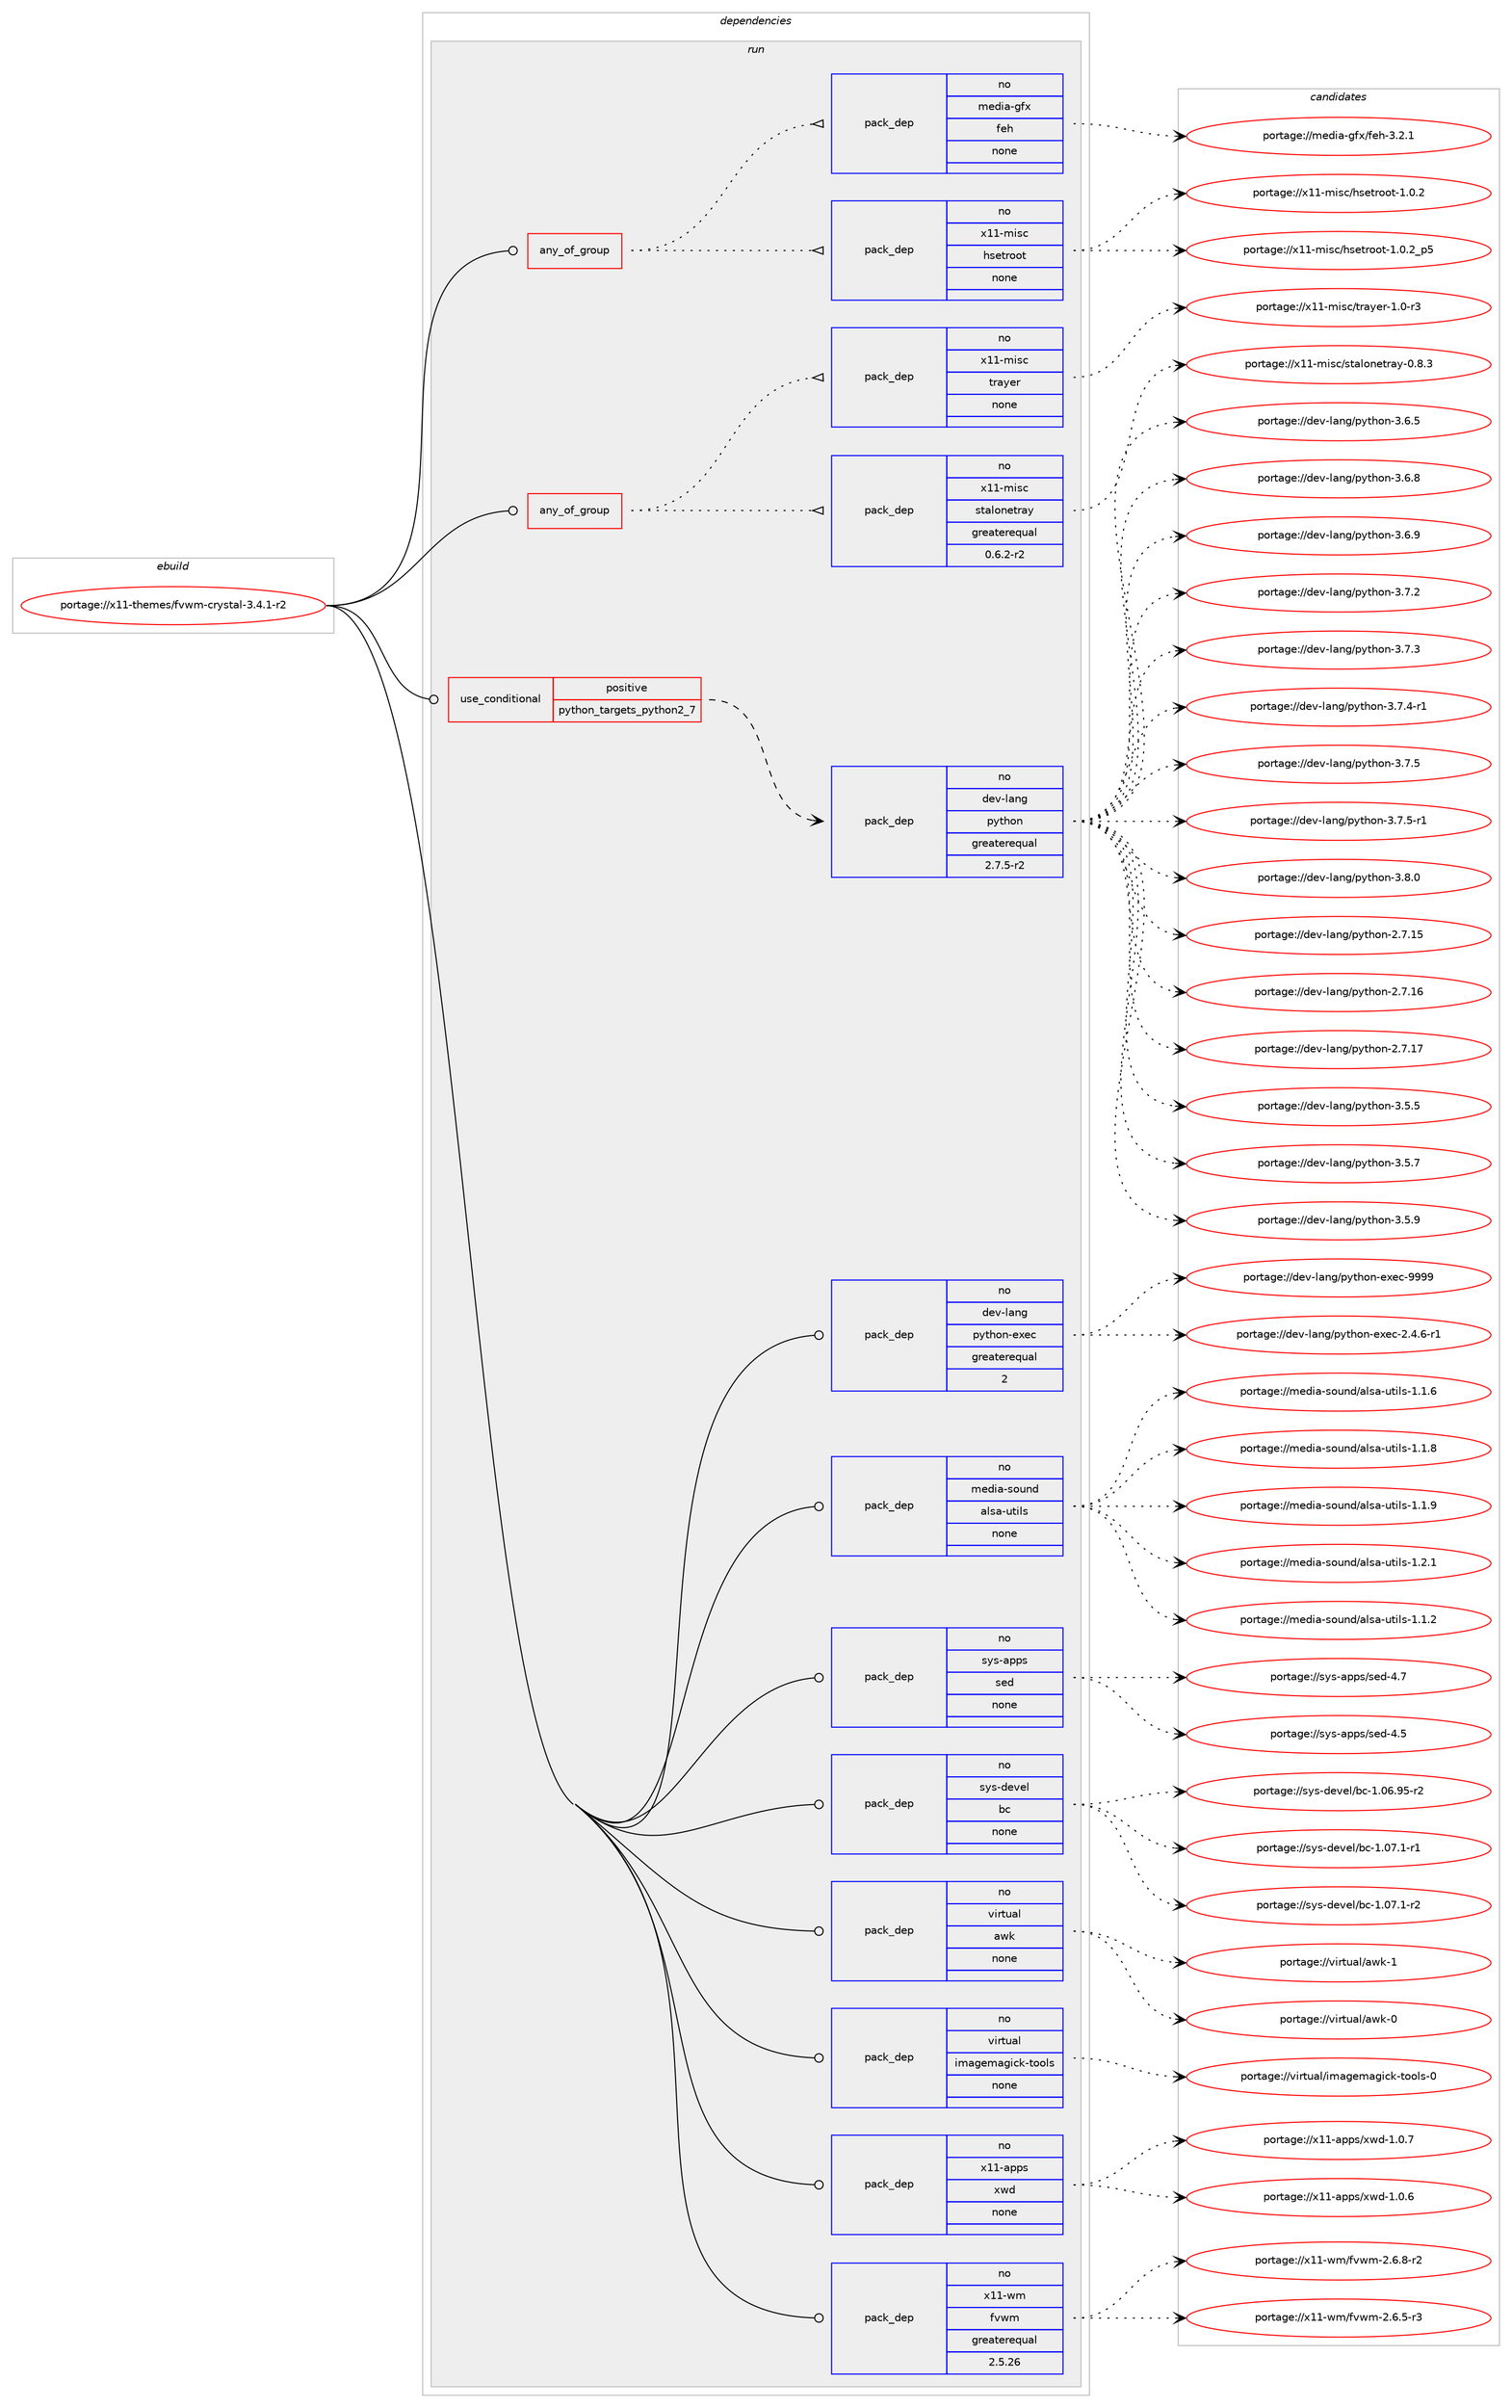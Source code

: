 digraph prolog {

# *************
# Graph options
# *************

newrank=true;
concentrate=true;
compound=true;
graph [rankdir=LR,fontname=Helvetica,fontsize=10,ranksep=1.5];#, ranksep=2.5, nodesep=0.2];
edge  [arrowhead=vee];
node  [fontname=Helvetica,fontsize=10];

# **********
# The ebuild
# **********

subgraph cluster_leftcol {
color=gray;
rank=same;
label=<<i>ebuild</i>>;
id [label="portage://x11-themes/fvwm-crystal-3.4.1-r2", color=red, width=4, href="../x11-themes/fvwm-crystal-3.4.1-r2.svg"];
}

# ****************
# The dependencies
# ****************

subgraph cluster_midcol {
color=gray;
label=<<i>dependencies</i>>;
subgraph cluster_compile {
fillcolor="#eeeeee";
style=filled;
label=<<i>compile</i>>;
}
subgraph cluster_compileandrun {
fillcolor="#eeeeee";
style=filled;
label=<<i>compile and run</i>>;
}
subgraph cluster_run {
fillcolor="#eeeeee";
style=filled;
label=<<i>run</i>>;
subgraph any7988 {
dependency458117 [label=<<TABLE BORDER="0" CELLBORDER="1" CELLSPACING="0" CELLPADDING="4"><TR><TD CELLPADDING="10">any_of_group</TD></TR></TABLE>>, shape=none, color=red];subgraph pack340827 {
dependency458118 [label=<<TABLE BORDER="0" CELLBORDER="1" CELLSPACING="0" CELLPADDING="4" WIDTH="220"><TR><TD ROWSPAN="6" CELLPADDING="30">pack_dep</TD></TR><TR><TD WIDTH="110">no</TD></TR><TR><TD>x11-misc</TD></TR><TR><TD>hsetroot</TD></TR><TR><TD>none</TD></TR><TR><TD></TD></TR></TABLE>>, shape=none, color=blue];
}
dependency458117:e -> dependency458118:w [weight=20,style="dotted",arrowhead="oinv"];
subgraph pack340828 {
dependency458119 [label=<<TABLE BORDER="0" CELLBORDER="1" CELLSPACING="0" CELLPADDING="4" WIDTH="220"><TR><TD ROWSPAN="6" CELLPADDING="30">pack_dep</TD></TR><TR><TD WIDTH="110">no</TD></TR><TR><TD>media-gfx</TD></TR><TR><TD>feh</TD></TR><TR><TD>none</TD></TR><TR><TD></TD></TR></TABLE>>, shape=none, color=blue];
}
dependency458117:e -> dependency458119:w [weight=20,style="dotted",arrowhead="oinv"];
}
id:e -> dependency458117:w [weight=20,style="solid",arrowhead="odot"];
subgraph any7989 {
dependency458120 [label=<<TABLE BORDER="0" CELLBORDER="1" CELLSPACING="0" CELLPADDING="4"><TR><TD CELLPADDING="10">any_of_group</TD></TR></TABLE>>, shape=none, color=red];subgraph pack340829 {
dependency458121 [label=<<TABLE BORDER="0" CELLBORDER="1" CELLSPACING="0" CELLPADDING="4" WIDTH="220"><TR><TD ROWSPAN="6" CELLPADDING="30">pack_dep</TD></TR><TR><TD WIDTH="110">no</TD></TR><TR><TD>x11-misc</TD></TR><TR><TD>stalonetray</TD></TR><TR><TD>greaterequal</TD></TR><TR><TD>0.6.2-r2</TD></TR></TABLE>>, shape=none, color=blue];
}
dependency458120:e -> dependency458121:w [weight=20,style="dotted",arrowhead="oinv"];
subgraph pack340830 {
dependency458122 [label=<<TABLE BORDER="0" CELLBORDER="1" CELLSPACING="0" CELLPADDING="4" WIDTH="220"><TR><TD ROWSPAN="6" CELLPADDING="30">pack_dep</TD></TR><TR><TD WIDTH="110">no</TD></TR><TR><TD>x11-misc</TD></TR><TR><TD>trayer</TD></TR><TR><TD>none</TD></TR><TR><TD></TD></TR></TABLE>>, shape=none, color=blue];
}
dependency458120:e -> dependency458122:w [weight=20,style="dotted",arrowhead="oinv"];
}
id:e -> dependency458120:w [weight=20,style="solid",arrowhead="odot"];
subgraph cond109008 {
dependency458123 [label=<<TABLE BORDER="0" CELLBORDER="1" CELLSPACING="0" CELLPADDING="4"><TR><TD ROWSPAN="3" CELLPADDING="10">use_conditional</TD></TR><TR><TD>positive</TD></TR><TR><TD>python_targets_python2_7</TD></TR></TABLE>>, shape=none, color=red];
subgraph pack340831 {
dependency458124 [label=<<TABLE BORDER="0" CELLBORDER="1" CELLSPACING="0" CELLPADDING="4" WIDTH="220"><TR><TD ROWSPAN="6" CELLPADDING="30">pack_dep</TD></TR><TR><TD WIDTH="110">no</TD></TR><TR><TD>dev-lang</TD></TR><TR><TD>python</TD></TR><TR><TD>greaterequal</TD></TR><TR><TD>2.7.5-r2</TD></TR></TABLE>>, shape=none, color=blue];
}
dependency458123:e -> dependency458124:w [weight=20,style="dashed",arrowhead="vee"];
}
id:e -> dependency458123:w [weight=20,style="solid",arrowhead="odot"];
subgraph pack340832 {
dependency458125 [label=<<TABLE BORDER="0" CELLBORDER="1" CELLSPACING="0" CELLPADDING="4" WIDTH="220"><TR><TD ROWSPAN="6" CELLPADDING="30">pack_dep</TD></TR><TR><TD WIDTH="110">no</TD></TR><TR><TD>dev-lang</TD></TR><TR><TD>python-exec</TD></TR><TR><TD>greaterequal</TD></TR><TR><TD>2</TD></TR></TABLE>>, shape=none, color=blue];
}
id:e -> dependency458125:w [weight=20,style="solid",arrowhead="odot"];
subgraph pack340833 {
dependency458126 [label=<<TABLE BORDER="0" CELLBORDER="1" CELLSPACING="0" CELLPADDING="4" WIDTH="220"><TR><TD ROWSPAN="6" CELLPADDING="30">pack_dep</TD></TR><TR><TD WIDTH="110">no</TD></TR><TR><TD>media-sound</TD></TR><TR><TD>alsa-utils</TD></TR><TR><TD>none</TD></TR><TR><TD></TD></TR></TABLE>>, shape=none, color=blue];
}
id:e -> dependency458126:w [weight=20,style="solid",arrowhead="odot"];
subgraph pack340834 {
dependency458127 [label=<<TABLE BORDER="0" CELLBORDER="1" CELLSPACING="0" CELLPADDING="4" WIDTH="220"><TR><TD ROWSPAN="6" CELLPADDING="30">pack_dep</TD></TR><TR><TD WIDTH="110">no</TD></TR><TR><TD>sys-apps</TD></TR><TR><TD>sed</TD></TR><TR><TD>none</TD></TR><TR><TD></TD></TR></TABLE>>, shape=none, color=blue];
}
id:e -> dependency458127:w [weight=20,style="solid",arrowhead="odot"];
subgraph pack340835 {
dependency458128 [label=<<TABLE BORDER="0" CELLBORDER="1" CELLSPACING="0" CELLPADDING="4" WIDTH="220"><TR><TD ROWSPAN="6" CELLPADDING="30">pack_dep</TD></TR><TR><TD WIDTH="110">no</TD></TR><TR><TD>sys-devel</TD></TR><TR><TD>bc</TD></TR><TR><TD>none</TD></TR><TR><TD></TD></TR></TABLE>>, shape=none, color=blue];
}
id:e -> dependency458128:w [weight=20,style="solid",arrowhead="odot"];
subgraph pack340836 {
dependency458129 [label=<<TABLE BORDER="0" CELLBORDER="1" CELLSPACING="0" CELLPADDING="4" WIDTH="220"><TR><TD ROWSPAN="6" CELLPADDING="30">pack_dep</TD></TR><TR><TD WIDTH="110">no</TD></TR><TR><TD>virtual</TD></TR><TR><TD>awk</TD></TR><TR><TD>none</TD></TR><TR><TD></TD></TR></TABLE>>, shape=none, color=blue];
}
id:e -> dependency458129:w [weight=20,style="solid",arrowhead="odot"];
subgraph pack340837 {
dependency458130 [label=<<TABLE BORDER="0" CELLBORDER="1" CELLSPACING="0" CELLPADDING="4" WIDTH="220"><TR><TD ROWSPAN="6" CELLPADDING="30">pack_dep</TD></TR><TR><TD WIDTH="110">no</TD></TR><TR><TD>virtual</TD></TR><TR><TD>imagemagick-tools</TD></TR><TR><TD>none</TD></TR><TR><TD></TD></TR></TABLE>>, shape=none, color=blue];
}
id:e -> dependency458130:w [weight=20,style="solid",arrowhead="odot"];
subgraph pack340838 {
dependency458131 [label=<<TABLE BORDER="0" CELLBORDER="1" CELLSPACING="0" CELLPADDING="4" WIDTH="220"><TR><TD ROWSPAN="6" CELLPADDING="30">pack_dep</TD></TR><TR><TD WIDTH="110">no</TD></TR><TR><TD>x11-apps</TD></TR><TR><TD>xwd</TD></TR><TR><TD>none</TD></TR><TR><TD></TD></TR></TABLE>>, shape=none, color=blue];
}
id:e -> dependency458131:w [weight=20,style="solid",arrowhead="odot"];
subgraph pack340839 {
dependency458132 [label=<<TABLE BORDER="0" CELLBORDER="1" CELLSPACING="0" CELLPADDING="4" WIDTH="220"><TR><TD ROWSPAN="6" CELLPADDING="30">pack_dep</TD></TR><TR><TD WIDTH="110">no</TD></TR><TR><TD>x11-wm</TD></TR><TR><TD>fvwm</TD></TR><TR><TD>greaterequal</TD></TR><TR><TD>2.5.26</TD></TR></TABLE>>, shape=none, color=blue];
}
id:e -> dependency458132:w [weight=20,style="solid",arrowhead="odot"];
}
}

# **************
# The candidates
# **************

subgraph cluster_choices {
rank=same;
color=gray;
label=<<i>candidates</i>>;

subgraph choice340827 {
color=black;
nodesep=1;
choiceportage1204949451091051159947104115101116114111111116454946484650 [label="portage://x11-misc/hsetroot-1.0.2", color=red, width=4,href="../x11-misc/hsetroot-1.0.2.svg"];
choiceportage12049494510910511599471041151011161141111111164549464846509511253 [label="portage://x11-misc/hsetroot-1.0.2_p5", color=red, width=4,href="../x11-misc/hsetroot-1.0.2_p5.svg"];
dependency458118:e -> choiceportage1204949451091051159947104115101116114111111116454946484650:w [style=dotted,weight="100"];
dependency458118:e -> choiceportage12049494510910511599471041151011161141111111164549464846509511253:w [style=dotted,weight="100"];
}
subgraph choice340828 {
color=black;
nodesep=1;
choiceportage109101100105974510310212047102101104455146504649 [label="portage://media-gfx/feh-3.2.1", color=red, width=4,href="../media-gfx/feh-3.2.1.svg"];
dependency458119:e -> choiceportage109101100105974510310212047102101104455146504649:w [style=dotted,weight="100"];
}
subgraph choice340829 {
color=black;
nodesep=1;
choiceportage12049494510910511599471151169710811111010111611497121454846564651 [label="portage://x11-misc/stalonetray-0.8.3", color=red, width=4,href="../x11-misc/stalonetray-0.8.3.svg"];
dependency458121:e -> choiceportage12049494510910511599471151169710811111010111611497121454846564651:w [style=dotted,weight="100"];
}
subgraph choice340830 {
color=black;
nodesep=1;
choiceportage120494945109105115994711611497121101114454946484511451 [label="portage://x11-misc/trayer-1.0-r3", color=red, width=4,href="../x11-misc/trayer-1.0-r3.svg"];
dependency458122:e -> choiceportage120494945109105115994711611497121101114454946484511451:w [style=dotted,weight="100"];
}
subgraph choice340831 {
color=black;
nodesep=1;
choiceportage10010111845108971101034711212111610411111045504655464953 [label="portage://dev-lang/python-2.7.15", color=red, width=4,href="../dev-lang/python-2.7.15.svg"];
choiceportage10010111845108971101034711212111610411111045504655464954 [label="portage://dev-lang/python-2.7.16", color=red, width=4,href="../dev-lang/python-2.7.16.svg"];
choiceportage10010111845108971101034711212111610411111045504655464955 [label="portage://dev-lang/python-2.7.17", color=red, width=4,href="../dev-lang/python-2.7.17.svg"];
choiceportage100101118451089711010347112121116104111110455146534653 [label="portage://dev-lang/python-3.5.5", color=red, width=4,href="../dev-lang/python-3.5.5.svg"];
choiceportage100101118451089711010347112121116104111110455146534655 [label="portage://dev-lang/python-3.5.7", color=red, width=4,href="../dev-lang/python-3.5.7.svg"];
choiceportage100101118451089711010347112121116104111110455146534657 [label="portage://dev-lang/python-3.5.9", color=red, width=4,href="../dev-lang/python-3.5.9.svg"];
choiceportage100101118451089711010347112121116104111110455146544653 [label="portage://dev-lang/python-3.6.5", color=red, width=4,href="../dev-lang/python-3.6.5.svg"];
choiceportage100101118451089711010347112121116104111110455146544656 [label="portage://dev-lang/python-3.6.8", color=red, width=4,href="../dev-lang/python-3.6.8.svg"];
choiceportage100101118451089711010347112121116104111110455146544657 [label="portage://dev-lang/python-3.6.9", color=red, width=4,href="../dev-lang/python-3.6.9.svg"];
choiceportage100101118451089711010347112121116104111110455146554650 [label="portage://dev-lang/python-3.7.2", color=red, width=4,href="../dev-lang/python-3.7.2.svg"];
choiceportage100101118451089711010347112121116104111110455146554651 [label="portage://dev-lang/python-3.7.3", color=red, width=4,href="../dev-lang/python-3.7.3.svg"];
choiceportage1001011184510897110103471121211161041111104551465546524511449 [label="portage://dev-lang/python-3.7.4-r1", color=red, width=4,href="../dev-lang/python-3.7.4-r1.svg"];
choiceportage100101118451089711010347112121116104111110455146554653 [label="portage://dev-lang/python-3.7.5", color=red, width=4,href="../dev-lang/python-3.7.5.svg"];
choiceportage1001011184510897110103471121211161041111104551465546534511449 [label="portage://dev-lang/python-3.7.5-r1", color=red, width=4,href="../dev-lang/python-3.7.5-r1.svg"];
choiceportage100101118451089711010347112121116104111110455146564648 [label="portage://dev-lang/python-3.8.0", color=red, width=4,href="../dev-lang/python-3.8.0.svg"];
dependency458124:e -> choiceportage10010111845108971101034711212111610411111045504655464953:w [style=dotted,weight="100"];
dependency458124:e -> choiceportage10010111845108971101034711212111610411111045504655464954:w [style=dotted,weight="100"];
dependency458124:e -> choiceportage10010111845108971101034711212111610411111045504655464955:w [style=dotted,weight="100"];
dependency458124:e -> choiceportage100101118451089711010347112121116104111110455146534653:w [style=dotted,weight="100"];
dependency458124:e -> choiceportage100101118451089711010347112121116104111110455146534655:w [style=dotted,weight="100"];
dependency458124:e -> choiceportage100101118451089711010347112121116104111110455146534657:w [style=dotted,weight="100"];
dependency458124:e -> choiceportage100101118451089711010347112121116104111110455146544653:w [style=dotted,weight="100"];
dependency458124:e -> choiceportage100101118451089711010347112121116104111110455146544656:w [style=dotted,weight="100"];
dependency458124:e -> choiceportage100101118451089711010347112121116104111110455146544657:w [style=dotted,weight="100"];
dependency458124:e -> choiceportage100101118451089711010347112121116104111110455146554650:w [style=dotted,weight="100"];
dependency458124:e -> choiceportage100101118451089711010347112121116104111110455146554651:w [style=dotted,weight="100"];
dependency458124:e -> choiceportage1001011184510897110103471121211161041111104551465546524511449:w [style=dotted,weight="100"];
dependency458124:e -> choiceportage100101118451089711010347112121116104111110455146554653:w [style=dotted,weight="100"];
dependency458124:e -> choiceportage1001011184510897110103471121211161041111104551465546534511449:w [style=dotted,weight="100"];
dependency458124:e -> choiceportage100101118451089711010347112121116104111110455146564648:w [style=dotted,weight="100"];
}
subgraph choice340832 {
color=black;
nodesep=1;
choiceportage10010111845108971101034711212111610411111045101120101994550465246544511449 [label="portage://dev-lang/python-exec-2.4.6-r1", color=red, width=4,href="../dev-lang/python-exec-2.4.6-r1.svg"];
choiceportage10010111845108971101034711212111610411111045101120101994557575757 [label="portage://dev-lang/python-exec-9999", color=red, width=4,href="../dev-lang/python-exec-9999.svg"];
dependency458125:e -> choiceportage10010111845108971101034711212111610411111045101120101994550465246544511449:w [style=dotted,weight="100"];
dependency458125:e -> choiceportage10010111845108971101034711212111610411111045101120101994557575757:w [style=dotted,weight="100"];
}
subgraph choice340833 {
color=black;
nodesep=1;
choiceportage109101100105974511511111711010047971081159745117116105108115454946494650 [label="portage://media-sound/alsa-utils-1.1.2", color=red, width=4,href="../media-sound/alsa-utils-1.1.2.svg"];
choiceportage109101100105974511511111711010047971081159745117116105108115454946494654 [label="portage://media-sound/alsa-utils-1.1.6", color=red, width=4,href="../media-sound/alsa-utils-1.1.6.svg"];
choiceportage109101100105974511511111711010047971081159745117116105108115454946494656 [label="portage://media-sound/alsa-utils-1.1.8", color=red, width=4,href="../media-sound/alsa-utils-1.1.8.svg"];
choiceportage109101100105974511511111711010047971081159745117116105108115454946494657 [label="portage://media-sound/alsa-utils-1.1.9", color=red, width=4,href="../media-sound/alsa-utils-1.1.9.svg"];
choiceportage109101100105974511511111711010047971081159745117116105108115454946504649 [label="portage://media-sound/alsa-utils-1.2.1", color=red, width=4,href="../media-sound/alsa-utils-1.2.1.svg"];
dependency458126:e -> choiceportage109101100105974511511111711010047971081159745117116105108115454946494650:w [style=dotted,weight="100"];
dependency458126:e -> choiceportage109101100105974511511111711010047971081159745117116105108115454946494654:w [style=dotted,weight="100"];
dependency458126:e -> choiceportage109101100105974511511111711010047971081159745117116105108115454946494656:w [style=dotted,weight="100"];
dependency458126:e -> choiceportage109101100105974511511111711010047971081159745117116105108115454946494657:w [style=dotted,weight="100"];
dependency458126:e -> choiceportage109101100105974511511111711010047971081159745117116105108115454946504649:w [style=dotted,weight="100"];
}
subgraph choice340834 {
color=black;
nodesep=1;
choiceportage11512111545971121121154711510110045524653 [label="portage://sys-apps/sed-4.5", color=red, width=4,href="../sys-apps/sed-4.5.svg"];
choiceportage11512111545971121121154711510110045524655 [label="portage://sys-apps/sed-4.7", color=red, width=4,href="../sys-apps/sed-4.7.svg"];
dependency458127:e -> choiceportage11512111545971121121154711510110045524653:w [style=dotted,weight="100"];
dependency458127:e -> choiceportage11512111545971121121154711510110045524655:w [style=dotted,weight="100"];
}
subgraph choice340835 {
color=black;
nodesep=1;
choiceportage1151211154510010111810110847989945494648544657534511450 [label="portage://sys-devel/bc-1.06.95-r2", color=red, width=4,href="../sys-devel/bc-1.06.95-r2.svg"];
choiceportage11512111545100101118101108479899454946485546494511449 [label="portage://sys-devel/bc-1.07.1-r1", color=red, width=4,href="../sys-devel/bc-1.07.1-r1.svg"];
choiceportage11512111545100101118101108479899454946485546494511450 [label="portage://sys-devel/bc-1.07.1-r2", color=red, width=4,href="../sys-devel/bc-1.07.1-r2.svg"];
dependency458128:e -> choiceportage1151211154510010111810110847989945494648544657534511450:w [style=dotted,weight="100"];
dependency458128:e -> choiceportage11512111545100101118101108479899454946485546494511449:w [style=dotted,weight="100"];
dependency458128:e -> choiceportage11512111545100101118101108479899454946485546494511450:w [style=dotted,weight="100"];
}
subgraph choice340836 {
color=black;
nodesep=1;
choiceportage1181051141161179710847971191074548 [label="portage://virtual/awk-0", color=red, width=4,href="../virtual/awk-0.svg"];
choiceportage1181051141161179710847971191074549 [label="portage://virtual/awk-1", color=red, width=4,href="../virtual/awk-1.svg"];
dependency458129:e -> choiceportage1181051141161179710847971191074548:w [style=dotted,weight="100"];
dependency458129:e -> choiceportage1181051141161179710847971191074549:w [style=dotted,weight="100"];
}
subgraph choice340837 {
color=black;
nodesep=1;
choiceportage1181051141161179710847105109971031011099710310599107451161111111081154548 [label="portage://virtual/imagemagick-tools-0", color=red, width=4,href="../virtual/imagemagick-tools-0.svg"];
dependency458130:e -> choiceportage1181051141161179710847105109971031011099710310599107451161111111081154548:w [style=dotted,weight="100"];
}
subgraph choice340838 {
color=black;
nodesep=1;
choiceportage1204949459711211211547120119100454946484654 [label="portage://x11-apps/xwd-1.0.6", color=red, width=4,href="../x11-apps/xwd-1.0.6.svg"];
choiceportage1204949459711211211547120119100454946484655 [label="portage://x11-apps/xwd-1.0.7", color=red, width=4,href="../x11-apps/xwd-1.0.7.svg"];
dependency458131:e -> choiceportage1204949459711211211547120119100454946484654:w [style=dotted,weight="100"];
dependency458131:e -> choiceportage1204949459711211211547120119100454946484655:w [style=dotted,weight="100"];
}
subgraph choice340839 {
color=black;
nodesep=1;
choiceportage120494945119109471021181191094550465446534511451 [label="portage://x11-wm/fvwm-2.6.5-r3", color=red, width=4,href="../x11-wm/fvwm-2.6.5-r3.svg"];
choiceportage120494945119109471021181191094550465446564511450 [label="portage://x11-wm/fvwm-2.6.8-r2", color=red, width=4,href="../x11-wm/fvwm-2.6.8-r2.svg"];
dependency458132:e -> choiceportage120494945119109471021181191094550465446534511451:w [style=dotted,weight="100"];
dependency458132:e -> choiceportage120494945119109471021181191094550465446564511450:w [style=dotted,weight="100"];
}
}

}
